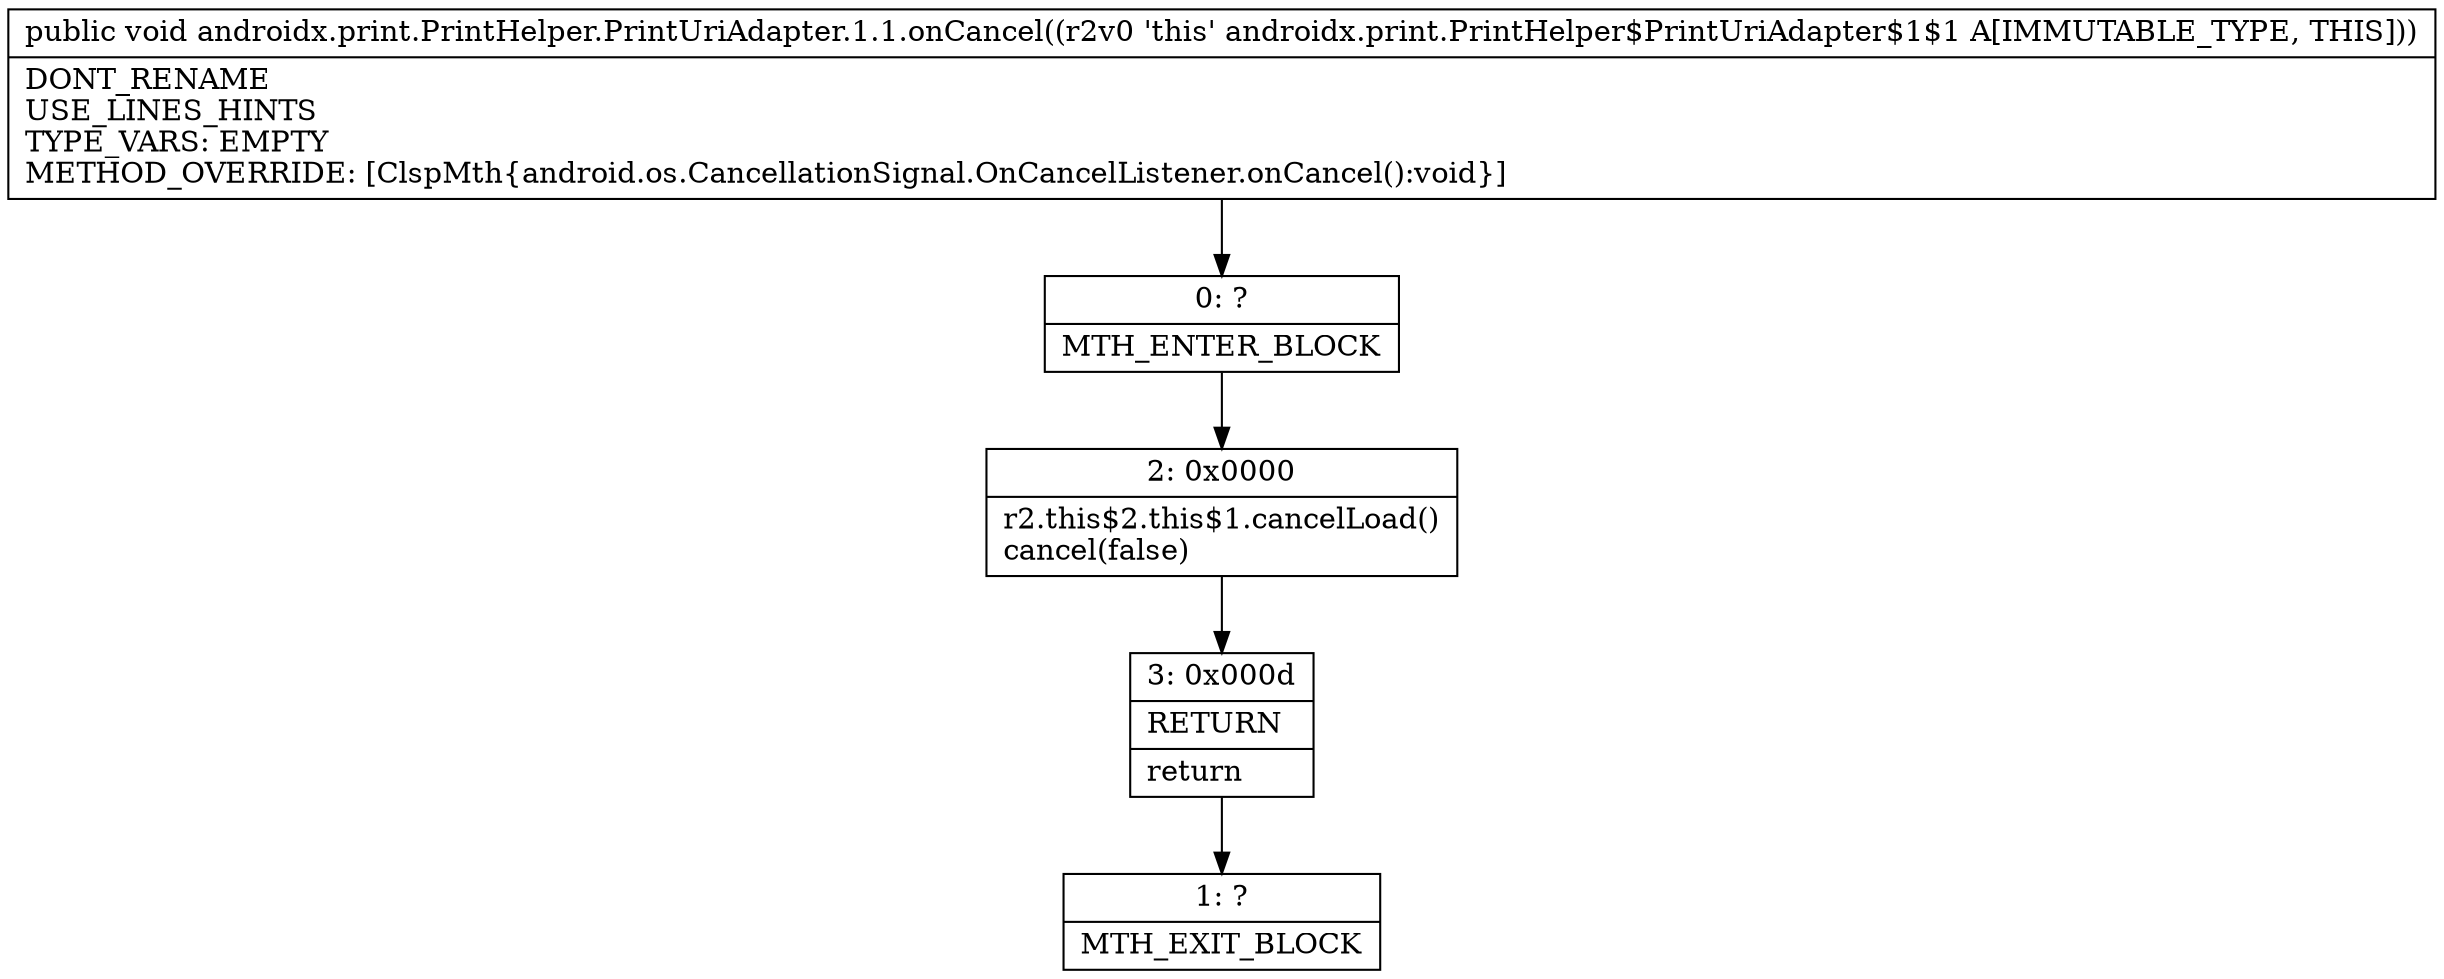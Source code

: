 digraph "CFG forandroidx.print.PrintHelper.PrintUriAdapter.1.1.onCancel()V" {
Node_0 [shape=record,label="{0\:\ ?|MTH_ENTER_BLOCK\l}"];
Node_2 [shape=record,label="{2\:\ 0x0000|r2.this$2.this$1.cancelLoad()\lcancel(false)\l}"];
Node_3 [shape=record,label="{3\:\ 0x000d|RETURN\l|return\l}"];
Node_1 [shape=record,label="{1\:\ ?|MTH_EXIT_BLOCK\l}"];
MethodNode[shape=record,label="{public void androidx.print.PrintHelper.PrintUriAdapter.1.1.onCancel((r2v0 'this' androidx.print.PrintHelper$PrintUriAdapter$1$1 A[IMMUTABLE_TYPE, THIS]))  | DONT_RENAME\lUSE_LINES_HINTS\lTYPE_VARS: EMPTY\lMETHOD_OVERRIDE: [ClspMth\{android.os.CancellationSignal.OnCancelListener.onCancel():void\}]\l}"];
MethodNode -> Node_0;Node_0 -> Node_2;
Node_2 -> Node_3;
Node_3 -> Node_1;
}

